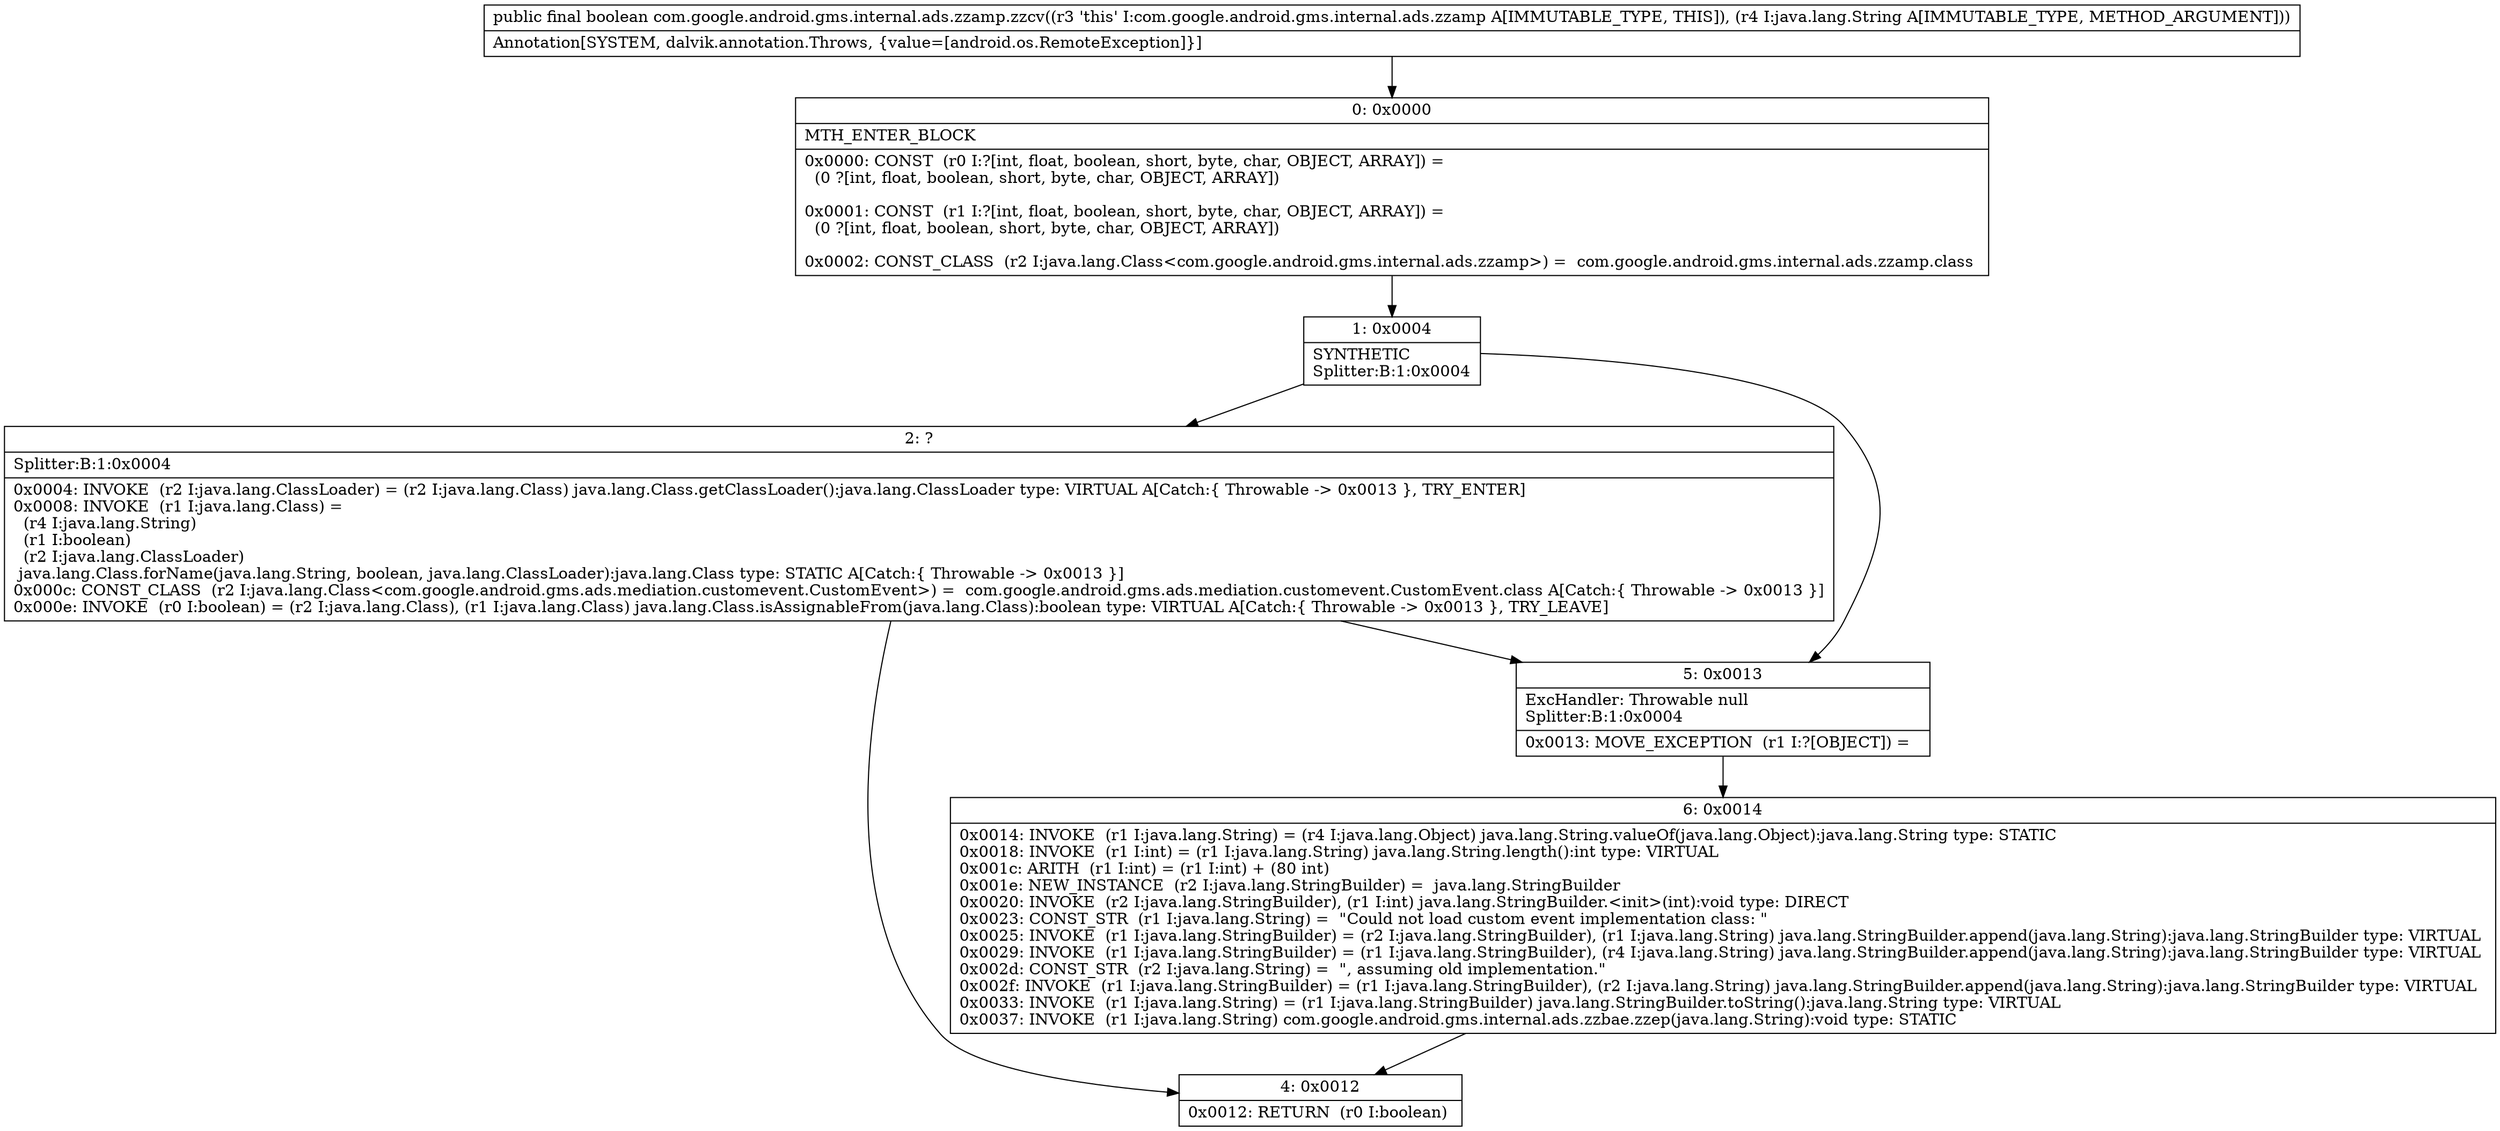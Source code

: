 digraph "CFG forcom.google.android.gms.internal.ads.zzamp.zzcv(Ljava\/lang\/String;)Z" {
Node_0 [shape=record,label="{0\:\ 0x0000|MTH_ENTER_BLOCK\l|0x0000: CONST  (r0 I:?[int, float, boolean, short, byte, char, OBJECT, ARRAY]) = \l  (0 ?[int, float, boolean, short, byte, char, OBJECT, ARRAY])\l \l0x0001: CONST  (r1 I:?[int, float, boolean, short, byte, char, OBJECT, ARRAY]) = \l  (0 ?[int, float, boolean, short, byte, char, OBJECT, ARRAY])\l \l0x0002: CONST_CLASS  (r2 I:java.lang.Class\<com.google.android.gms.internal.ads.zzamp\>) =  com.google.android.gms.internal.ads.zzamp.class \l}"];
Node_1 [shape=record,label="{1\:\ 0x0004|SYNTHETIC\lSplitter:B:1:0x0004\l}"];
Node_2 [shape=record,label="{2\:\ ?|Splitter:B:1:0x0004\l|0x0004: INVOKE  (r2 I:java.lang.ClassLoader) = (r2 I:java.lang.Class) java.lang.Class.getClassLoader():java.lang.ClassLoader type: VIRTUAL A[Catch:\{ Throwable \-\> 0x0013 \}, TRY_ENTER]\l0x0008: INVOKE  (r1 I:java.lang.Class) = \l  (r4 I:java.lang.String)\l  (r1 I:boolean)\l  (r2 I:java.lang.ClassLoader)\l java.lang.Class.forName(java.lang.String, boolean, java.lang.ClassLoader):java.lang.Class type: STATIC A[Catch:\{ Throwable \-\> 0x0013 \}]\l0x000c: CONST_CLASS  (r2 I:java.lang.Class\<com.google.android.gms.ads.mediation.customevent.CustomEvent\>) =  com.google.android.gms.ads.mediation.customevent.CustomEvent.class A[Catch:\{ Throwable \-\> 0x0013 \}]\l0x000e: INVOKE  (r0 I:boolean) = (r2 I:java.lang.Class), (r1 I:java.lang.Class) java.lang.Class.isAssignableFrom(java.lang.Class):boolean type: VIRTUAL A[Catch:\{ Throwable \-\> 0x0013 \}, TRY_LEAVE]\l}"];
Node_4 [shape=record,label="{4\:\ 0x0012|0x0012: RETURN  (r0 I:boolean) \l}"];
Node_5 [shape=record,label="{5\:\ 0x0013|ExcHandler: Throwable null\lSplitter:B:1:0x0004\l|0x0013: MOVE_EXCEPTION  (r1 I:?[OBJECT]) =  \l}"];
Node_6 [shape=record,label="{6\:\ 0x0014|0x0014: INVOKE  (r1 I:java.lang.String) = (r4 I:java.lang.Object) java.lang.String.valueOf(java.lang.Object):java.lang.String type: STATIC \l0x0018: INVOKE  (r1 I:int) = (r1 I:java.lang.String) java.lang.String.length():int type: VIRTUAL \l0x001c: ARITH  (r1 I:int) = (r1 I:int) + (80 int) \l0x001e: NEW_INSTANCE  (r2 I:java.lang.StringBuilder) =  java.lang.StringBuilder \l0x0020: INVOKE  (r2 I:java.lang.StringBuilder), (r1 I:int) java.lang.StringBuilder.\<init\>(int):void type: DIRECT \l0x0023: CONST_STR  (r1 I:java.lang.String) =  \"Could not load custom event implementation class: \" \l0x0025: INVOKE  (r1 I:java.lang.StringBuilder) = (r2 I:java.lang.StringBuilder), (r1 I:java.lang.String) java.lang.StringBuilder.append(java.lang.String):java.lang.StringBuilder type: VIRTUAL \l0x0029: INVOKE  (r1 I:java.lang.StringBuilder) = (r1 I:java.lang.StringBuilder), (r4 I:java.lang.String) java.lang.StringBuilder.append(java.lang.String):java.lang.StringBuilder type: VIRTUAL \l0x002d: CONST_STR  (r2 I:java.lang.String) =  \", assuming old implementation.\" \l0x002f: INVOKE  (r1 I:java.lang.StringBuilder) = (r1 I:java.lang.StringBuilder), (r2 I:java.lang.String) java.lang.StringBuilder.append(java.lang.String):java.lang.StringBuilder type: VIRTUAL \l0x0033: INVOKE  (r1 I:java.lang.String) = (r1 I:java.lang.StringBuilder) java.lang.StringBuilder.toString():java.lang.String type: VIRTUAL \l0x0037: INVOKE  (r1 I:java.lang.String) com.google.android.gms.internal.ads.zzbae.zzep(java.lang.String):void type: STATIC \l}"];
MethodNode[shape=record,label="{public final boolean com.google.android.gms.internal.ads.zzamp.zzcv((r3 'this' I:com.google.android.gms.internal.ads.zzamp A[IMMUTABLE_TYPE, THIS]), (r4 I:java.lang.String A[IMMUTABLE_TYPE, METHOD_ARGUMENT]))  | Annotation[SYSTEM, dalvik.annotation.Throws, \{value=[android.os.RemoteException]\}]\l}"];
MethodNode -> Node_0;
Node_0 -> Node_1;
Node_1 -> Node_2;
Node_1 -> Node_5;
Node_2 -> Node_5;
Node_2 -> Node_4;
Node_5 -> Node_6;
Node_6 -> Node_4;
}

